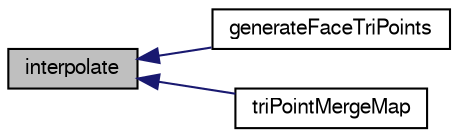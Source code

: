 digraph "interpolate"
{
  bgcolor="transparent";
  edge [fontname="FreeSans",fontsize="10",labelfontname="FreeSans",labelfontsize="10"];
  node [fontname="FreeSans",fontsize="10",shape=record];
  rankdir="LR";
  Node35 [label="interpolate",height=0.2,width=0.4,color="black", fillcolor="grey75", style="filled", fontcolor="black"];
  Node35 -> Node36 [dir="back",color="midnightblue",fontsize="10",style="solid",fontname="FreeSans"];
  Node36 [label="generateFaceTriPoints",height=0.2,width=0.4,color="black",URL="$a29346.html#a03628c245d99a9324f28ceffe5aa1c35"];
  Node35 -> Node37 [dir="back",color="midnightblue",fontsize="10",style="solid",fontname="FreeSans"];
  Node37 [label="triPointMergeMap",height=0.2,width=0.4,color="black",URL="$a29346.html#aed5d490d33e62e1e42a96af44585fffc",tooltip="For every unmerged triangle point the point in the triSurface. "];
}

